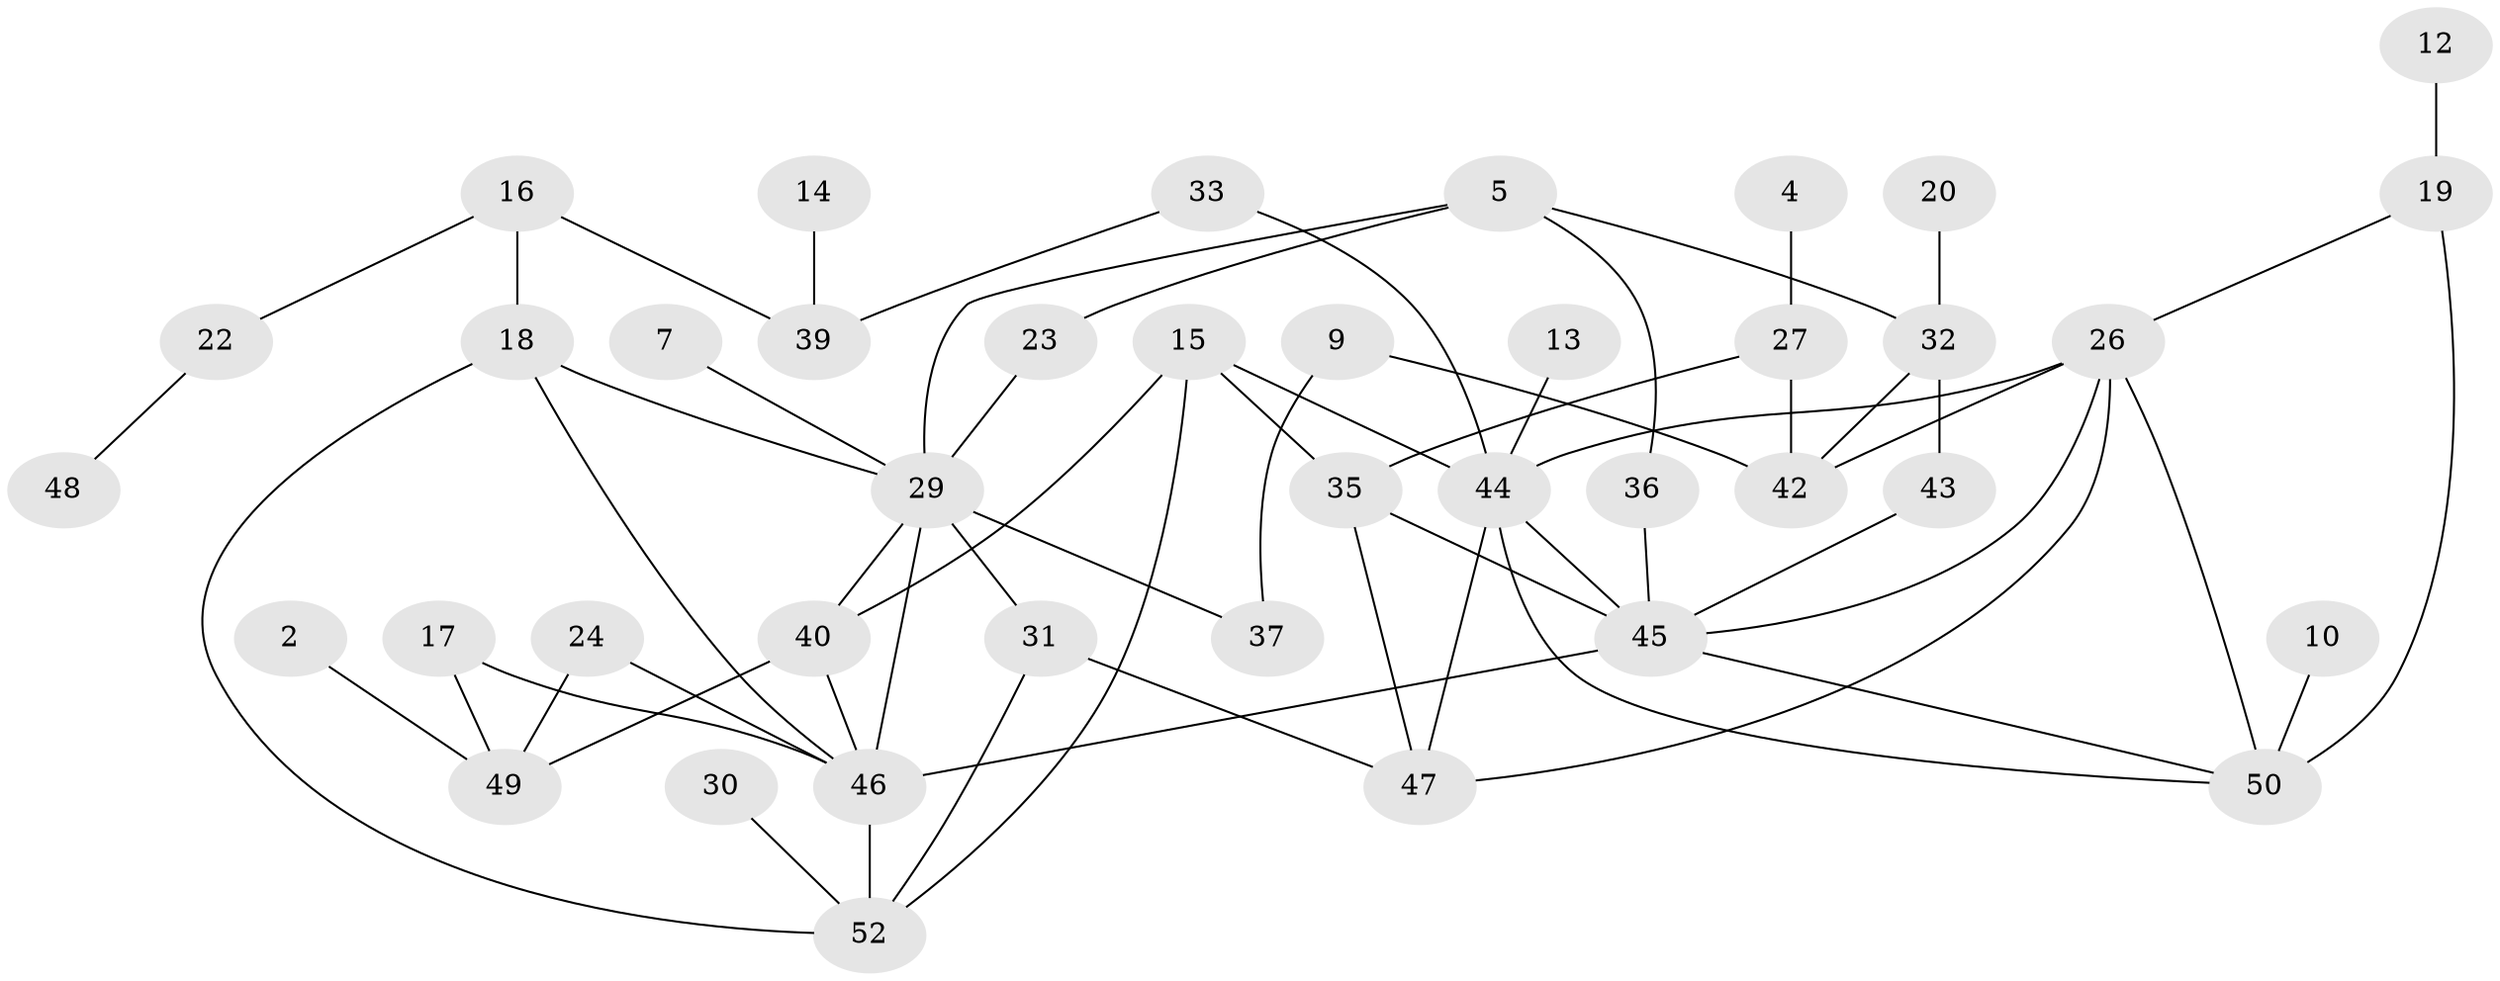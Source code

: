// original degree distribution, {1: 0.2358490566037736, 2: 0.2641509433962264, 0: 0.09433962264150944, 4: 0.12264150943396226, 3: 0.2169811320754717, 5: 0.03773584905660377, 8: 0.009433962264150943, 6: 0.018867924528301886}
// Generated by graph-tools (version 1.1) at 2025/00/03/09/25 03:00:42]
// undirected, 40 vertices, 62 edges
graph export_dot {
graph [start="1"]
  node [color=gray90,style=filled];
  2;
  4;
  5;
  7;
  9;
  10;
  12;
  13;
  14;
  15;
  16;
  17;
  18;
  19;
  20;
  22;
  23;
  24;
  26;
  27;
  29;
  30;
  31;
  32;
  33;
  35;
  36;
  37;
  39;
  40;
  42;
  43;
  44;
  45;
  46;
  47;
  48;
  49;
  50;
  52;
  2 -- 49 [weight=1.0];
  4 -- 27 [weight=1.0];
  5 -- 23 [weight=1.0];
  5 -- 29 [weight=1.0];
  5 -- 32 [weight=1.0];
  5 -- 36 [weight=1.0];
  7 -- 29 [weight=1.0];
  9 -- 37 [weight=1.0];
  9 -- 42 [weight=1.0];
  10 -- 50 [weight=1.0];
  12 -- 19 [weight=1.0];
  13 -- 44 [weight=1.0];
  14 -- 39 [weight=1.0];
  15 -- 35 [weight=1.0];
  15 -- 40 [weight=1.0];
  15 -- 44 [weight=1.0];
  15 -- 52 [weight=1.0];
  16 -- 18 [weight=1.0];
  16 -- 22 [weight=1.0];
  16 -- 39 [weight=1.0];
  17 -- 46 [weight=1.0];
  17 -- 49 [weight=1.0];
  18 -- 29 [weight=1.0];
  18 -- 46 [weight=2.0];
  18 -- 52 [weight=1.0];
  19 -- 26 [weight=1.0];
  19 -- 50 [weight=2.0];
  20 -- 32 [weight=1.0];
  22 -- 48 [weight=1.0];
  23 -- 29 [weight=1.0];
  24 -- 46 [weight=1.0];
  24 -- 49 [weight=1.0];
  26 -- 42 [weight=1.0];
  26 -- 44 [weight=1.0];
  26 -- 45 [weight=1.0];
  26 -- 47 [weight=1.0];
  26 -- 50 [weight=1.0];
  27 -- 35 [weight=1.0];
  27 -- 42 [weight=2.0];
  29 -- 31 [weight=1.0];
  29 -- 37 [weight=1.0];
  29 -- 40 [weight=1.0];
  29 -- 46 [weight=1.0];
  30 -- 52 [weight=1.0];
  31 -- 47 [weight=1.0];
  31 -- 52 [weight=1.0];
  32 -- 42 [weight=1.0];
  32 -- 43 [weight=1.0];
  33 -- 39 [weight=1.0];
  33 -- 44 [weight=1.0];
  35 -- 45 [weight=1.0];
  35 -- 47 [weight=1.0];
  36 -- 45 [weight=1.0];
  40 -- 46 [weight=1.0];
  40 -- 49 [weight=1.0];
  43 -- 45 [weight=1.0];
  44 -- 45 [weight=2.0];
  44 -- 47 [weight=1.0];
  44 -- 50 [weight=1.0];
  45 -- 46 [weight=3.0];
  45 -- 50 [weight=1.0];
  46 -- 52 [weight=1.0];
}

